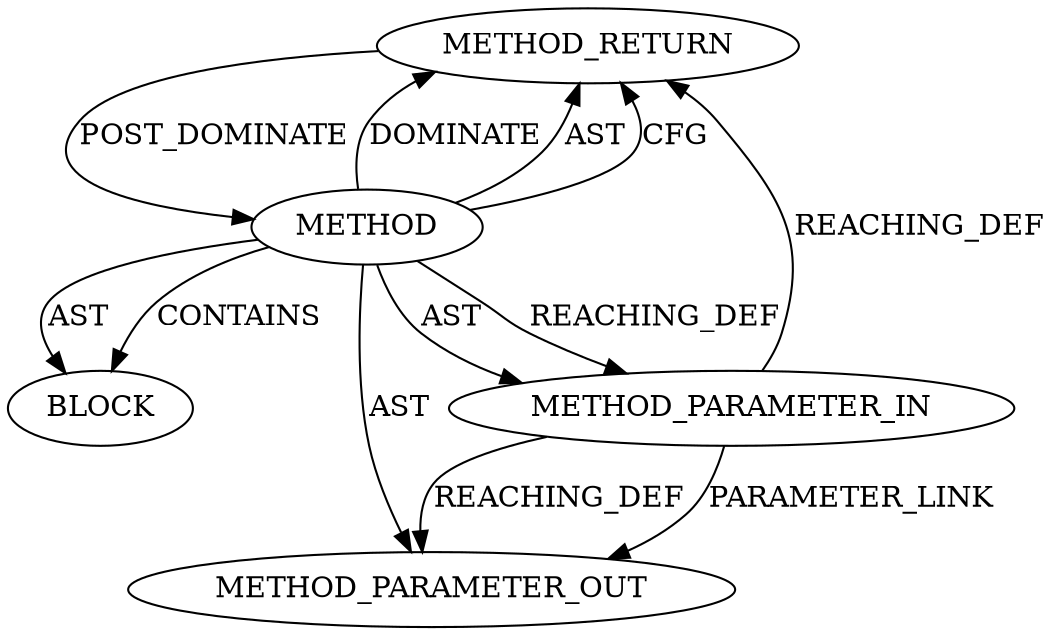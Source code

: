 digraph {
  19787 [label=METHOD_RETURN ORDER=2 CODE="RET" TYPE_FULL_NAME="ANY" EVALUATION_STRATEGY="BY_VALUE"]
  19786 [label=BLOCK ORDER=1 ARGUMENT_INDEX=1 CODE="<empty>" TYPE_FULL_NAME="ANY"]
  21923 [label=METHOD_PARAMETER_OUT ORDER=1 CODE="p1" IS_VARIADIC=false TYPE_FULL_NAME="ANY" EVALUATION_STRATEGY="BY_VALUE" INDEX=1 NAME="p1"]
  19785 [label=METHOD_PARAMETER_IN ORDER=1 CODE="p1" IS_VARIADIC=false TYPE_FULL_NAME="ANY" EVALUATION_STRATEGY="BY_VALUE" INDEX=1 NAME="p1"]
  19784 [label=METHOD AST_PARENT_TYPE="NAMESPACE_BLOCK" AST_PARENT_FULL_NAME="<global>" ORDER=0 CODE="<empty>" FULL_NAME="lock_sock" IS_EXTERNAL=true FILENAME="<empty>" SIGNATURE="" NAME="lock_sock"]
  19785 -> 21923 [label=REACHING_DEF VARIABLE="p1"]
  19785 -> 19787 [label=REACHING_DEF VARIABLE="p1"]
  19785 -> 21923 [label=PARAMETER_LINK ]
  19784 -> 19786 [label=AST ]
  19784 -> 19787 [label=DOMINATE ]
  19784 -> 19787 [label=AST ]
  19784 -> 19785 [label=AST ]
  19784 -> 19786 [label=CONTAINS ]
  19784 -> 19785 [label=REACHING_DEF VARIABLE=""]
  19784 -> 19787 [label=CFG ]
  19787 -> 19784 [label=POST_DOMINATE ]
  19784 -> 21923 [label=AST ]
}
